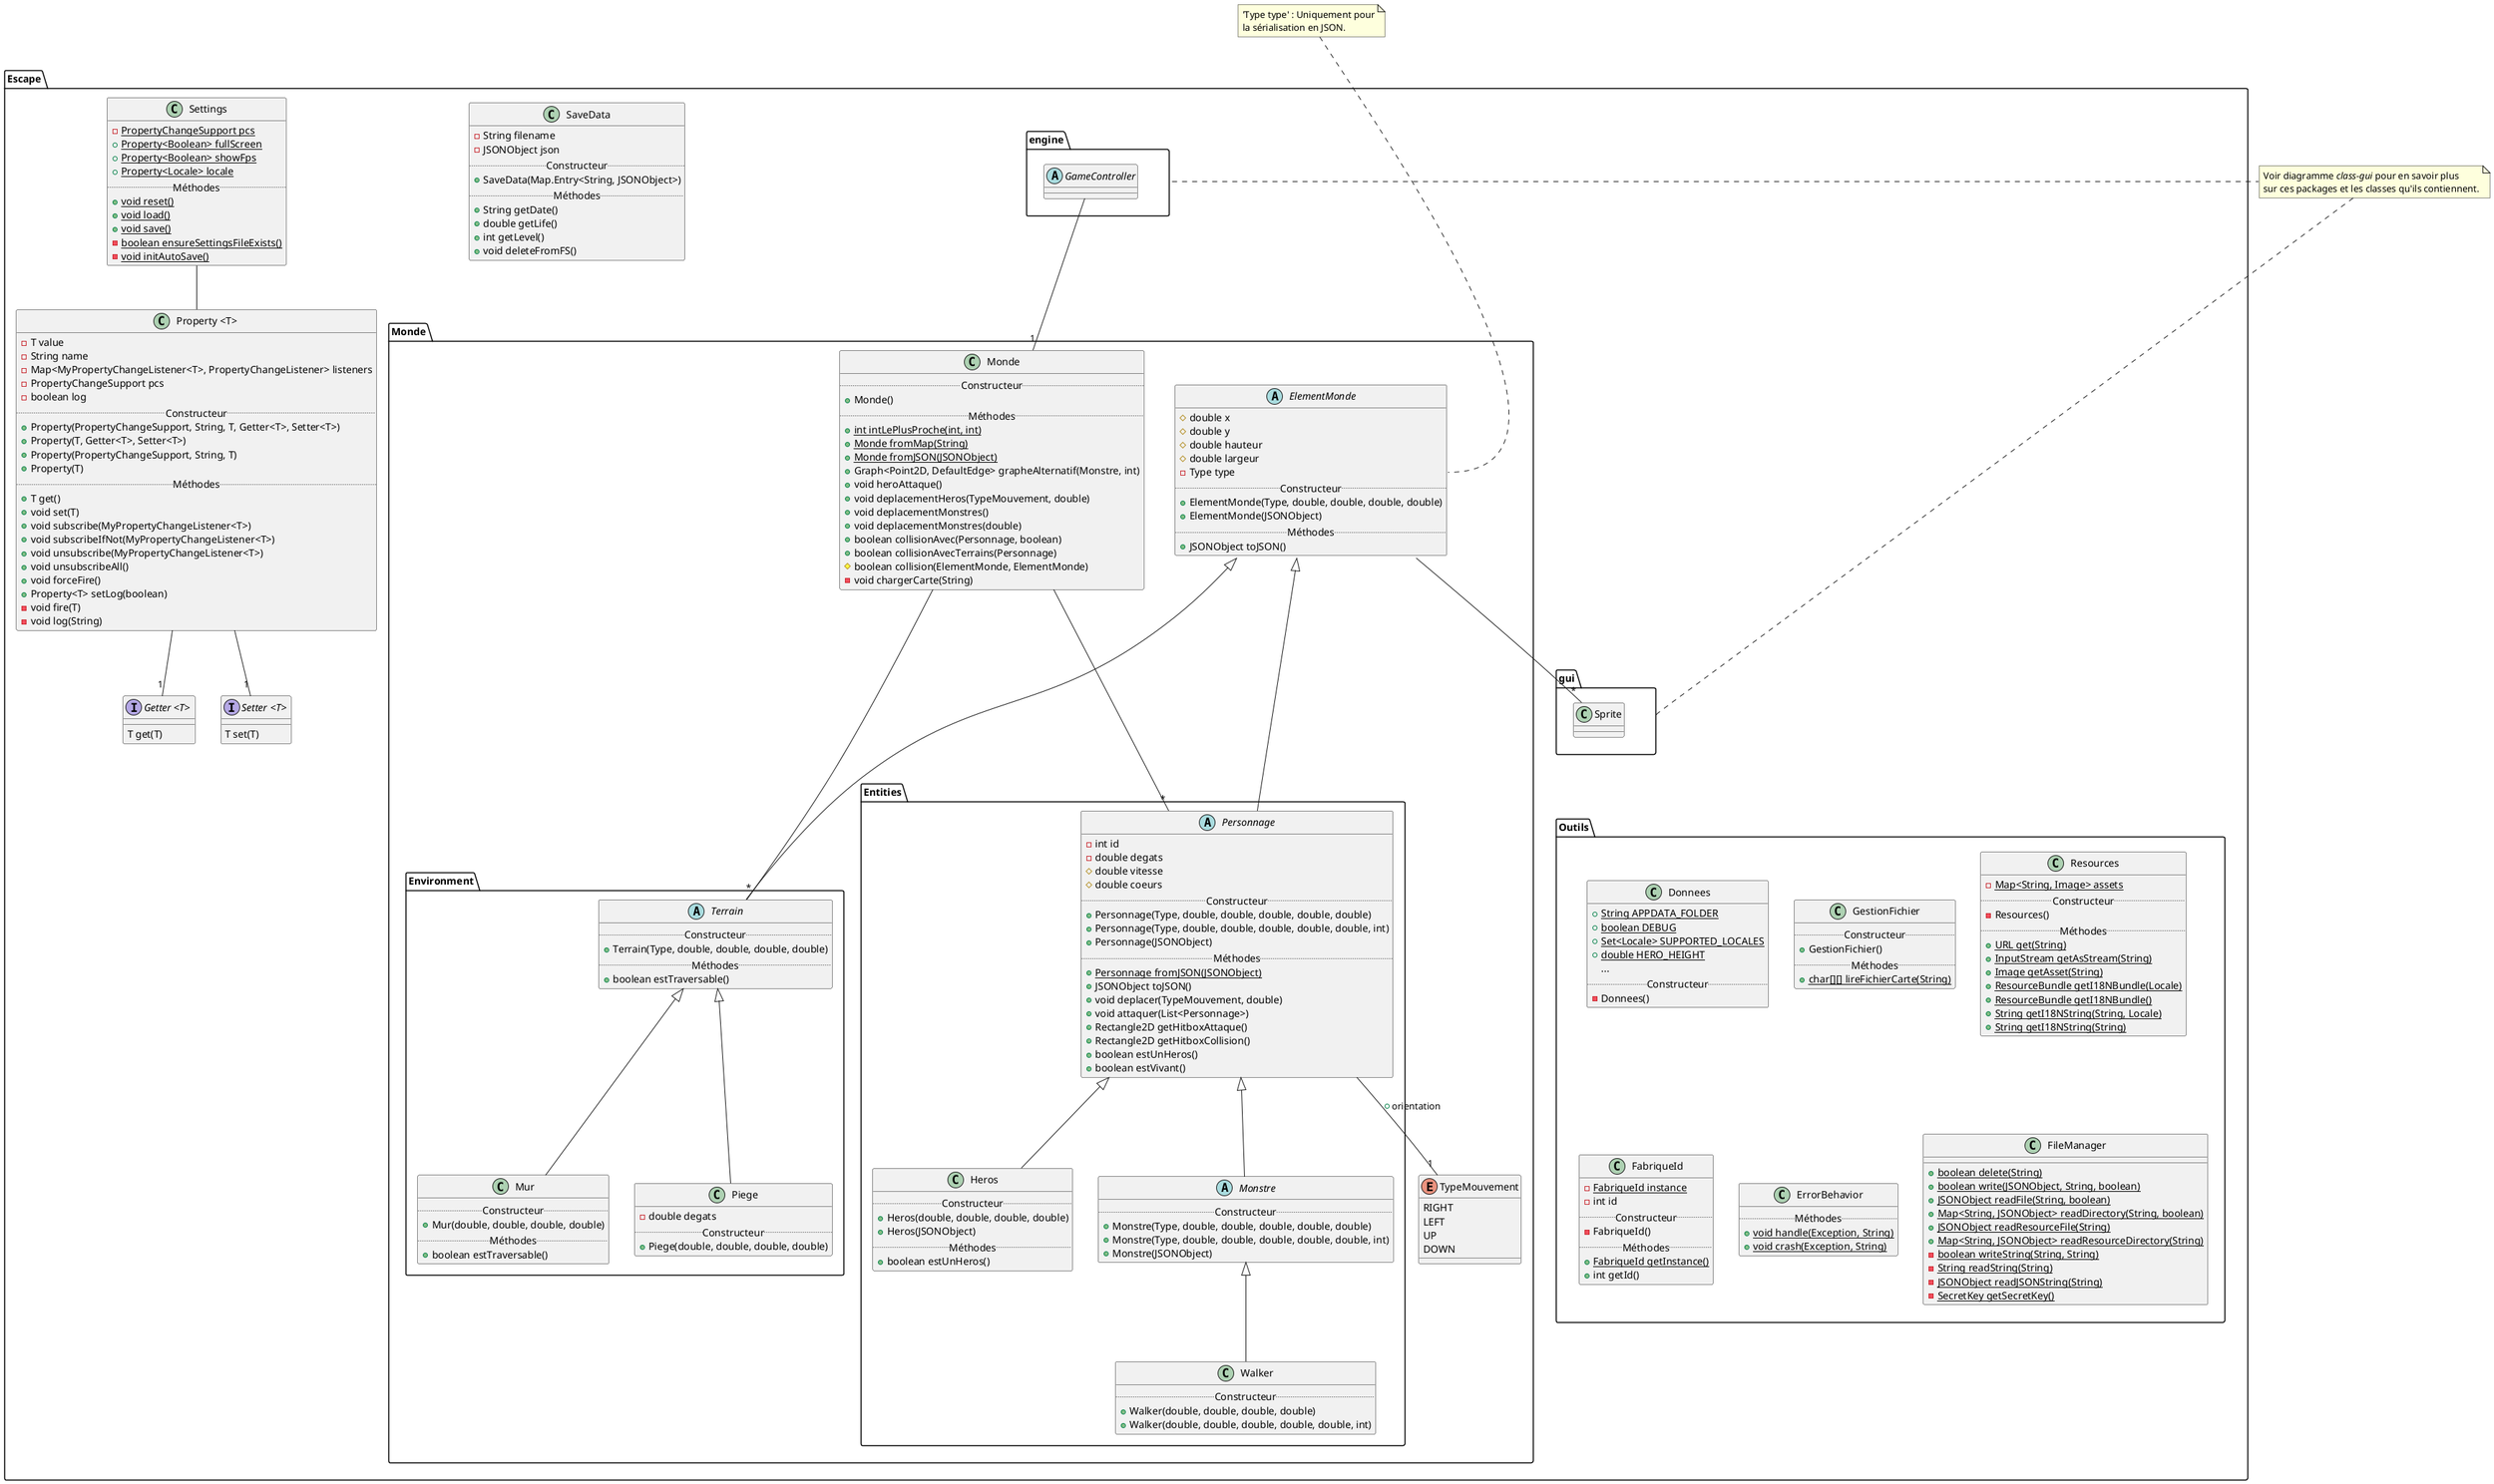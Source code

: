 @startuml
package Escape {
    package Monde {
        enum TypeMouvement{
            RIGHT
            LEFT
            UP
            DOWN
        }

        abstract class ElementMonde {
            # double x
            # double y
            # double hauteur
            # double largeur
            - Type type
            ..Constructeur..
            + ElementMonde(Type, double, double, double, double)
            + ElementMonde(JSONObject)
            ..Méthodes..
            + JSONObject toJSON()
        }

        package Environment {
            abstract class Terrain {
                ..Constructeur..
                + Terrain(Type, double, double, double, double)
                ..Méthodes..
                + boolean estTraversable()
            }

            class Mur extends Terrain {
                ..Constructeur..
                + Mur(double, double, double, double)
                ..Méthodes..
                + boolean estTraversable()
            }

            class Piege extends Terrain {
                - double degats
                ..Constructeur..
                + Piege(double, double, double, double)
            }
        }

        package Entities {
            abstract class Personnage {
                - int id
                - double degats
                # double vitesse
                # double coeurs
                ..Constructeur..
                + Personnage(Type, double, double, double, double, double)
                + Personnage(Type, double, double, double, double, double, int)
                + Personnage(JSONObject)
                ..Méthodes..
                + {static} Personnage fromJSON(JSONObject)
                + JSONObject toJSON()
                + void deplacer(TypeMouvement, double)
                + void attaquer(List<Personnage>)
                + Rectangle2D getHitboxAttaque()
                + Rectangle2D getHitboxCollision()
                + boolean estUnHeros()
                + boolean estVivant()
            }

            class Heros extends Personnage {
                ..Constructeur..
                + Heros(double, double, double, double)
                + Heros(JSONObject)
                ..Méthodes..
                + boolean estUnHeros()
            }

            abstract class Monstre extends Personnage {
                ..Constructeur..
                + Monstre(Type, double, double, double, double, double)
                + Monstre(Type, double, double, double, double, double, int)
                + Monstre(JSONObject)
            }

            class Walker extends Monstre {
                ..Constructeur..
                + Walker(double, double, double, double)
                + Walker(double, double, double, double, double, int)
            }
        }

        class Monde {
            ..Constructeur..
            + Monde()
            ..Méthodes..
            + {static} int intLePlusProche(int, int)
            + {static} Monde fromMap(String)
            + {static} Monde fromJSON(JSONObject)
            + Graph<Point2D, DefaultEdge> grapheAlternatif(Monstre, int)
            + void heroAttaque()
            + void deplacementHeros(TypeMouvement, double)
            + void deplacementMonstres()
            + void deplacementMonstres(double)
            + boolean collisionAvec(Personnage, boolean)
            + boolean collisionAvecTerrains(Personnage)
            # boolean collision(ElementMonde, ElementMonde)
            - void chargerCarte(String)
        }
    }

    package Outils {
        class Donnees {
            + {static} String APPDATA_FOLDER
            + {static} boolean DEBUG
            + {static} Set<Locale> SUPPORTED_LOCALES
            + {static} double HERO_HEIGHT
            ...
            ..Constructeur..
            - Donnees()
        }

        class GestionFichier {
            ..Constructeur..
            + GestionFichier()
            ..Méthodes..
            + {static} char[][] lireFichierCarte(String)
        }

        class Resources {
            - {static} Map<String, Image> assets
            ..Constructeur..
            - Resources()
            ..Méthodes..
            + {static} URL get(String)
            + {static} InputStream getAsStream(String)
            + {static} Image getAsset(String)
            + {static} ResourceBundle getI18NBundle(Locale)
            + {static} ResourceBundle getI18NBundle()
            + {static} String getI18NString(String, Locale)
            + {static} String getI18NString(String)
        }

        class FabriqueId {
            - {static} FabriqueId instance
            - int id
            ..Constructeur..
            - FabriqueId()
            ..Méthodes..
            + {static} FabriqueId getInstance()
            + int getId()
        }

        class ErrorBehavior {
            ..Méthodes..
            + {static} void handle(Exception, String)
            + {static} void crash(Exception, String)
        }

        class FileManager {
            + {static} boolean delete(String)
            + {static} boolean write(JSONObject, String, boolean)
            + {static} JSONObject readFile(String, boolean)
            + {static} Map<String, JSONObject> readDirectory(String, boolean)
            + {static} JSONObject readResourceFile(String)
            + {static} Map<String, JSONObject> readResourceDirectory(String)
            - {static} boolean writeString(String, String)
            - {static} String readString(String)
            - {static} JSONObject readJSONString(String)
            - {static} SecretKey getSecretKey()
        }
    }

    package gui {
        class Sprite
    }

    package engine {
        abstract class GameController
    }

    class SaveData {
        - String filename
        - JSONObject json
        ..Constructeur..
        + SaveData(Map.Entry<String, JSONObject>)
        ..Méthodes..
        + String getDate()
        + double getLife()
        + int getLevel()
        + void deleteFromFS()
    }

    class Settings {
        - {static} PropertyChangeSupport pcs
        + {static} Property<Boolean> fullScreen
        + {static} Property<Boolean> showFps
        + {static} Property<Locale> locale
        ..Méthodes..
        + {static} void reset()
        + {static} void load()
        + {static} void save()
        - {static} boolean ensureSettingsFileExists()
        - {static} void initAutoSave()
    }

    class "Property <T> " as Property {
        - T value
        - String name
        - Map<MyPropertyChangeListener<T>, PropertyChangeListener> listeners
        - PropertyChangeSupport pcs
        - boolean log
        ..Constructeur..
        + Property(PropertyChangeSupport, String, T, Getter<T>, Setter<T>)
        + Property(T, Getter<T>, Setter<T>)
        + Property(PropertyChangeSupport, String, T)
        + Property(T)
        ..Méthodes..
        + T get()
        + void set(T)
        + void subscribe(MyPropertyChangeListener<T>)
        + void subscribeIfNot(MyPropertyChangeListener<T>)
        + void unsubscribe(MyPropertyChangeListener<T>)
        + void unsubscribeAll()
        + void forceFire()
        + Property<T> setLog(boolean)
        - void fire(T)
        - void log(String)
    }

    interface "Getter <T> " as Getter {
        T get(T)
    }

    interface "Setter <T> " as Setter {
        T set(T)
    }
}


' notes
note "Voir diagramme <i>class-gui</i> pour en savoir plus\nsur ces packages et les classes qu'ils contiennent." as N_gui
N_gui .left. engine
N_gui .. gui

note "'Type type' : Uniquement pour\nla sérialisation en JSON." as N_json
N_json ... ElementMonde::Type


' force layout
Outils -[hidden]up- gui
N_json .[hidden].. ElementMonde::Type


' elements monde
ElementMonde --"*" Escape.gui.Sprite
Personnage --"1" TypeMouvement : + orientation

Personnage -up--|> ElementMonde
Terrain -up--|> ElementMonde
Escape.Monde.Monde --- "*" Personnage
Escape.Monde.Monde --- "*" Terrain


' settings
Settings -- Property
Property --"1" Getter
Property --"1" Setter


GameController -- "1" Escape.Monde.Monde

@enduml

